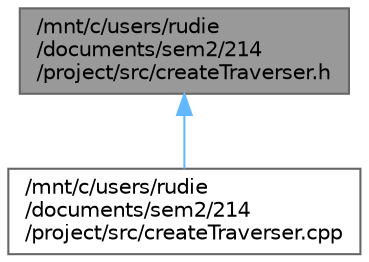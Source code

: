 digraph "/mnt/c/users/rudie/documents/sem2/214/project/src/createTraverser.h"
{
 // LATEX_PDF_SIZE
  bgcolor="transparent";
  edge [fontname=Helvetica,fontsize=10,labelfontname=Helvetica,labelfontsize=10];
  node [fontname=Helvetica,fontsize=10,shape=box,height=0.2,width=0.4];
  Node1 [id="Node000001",label="/mnt/c/users/rudie\l/documents/sem2/214\l/project/src/createTraverser.h",height=0.2,width=0.4,color="gray40", fillcolor="grey60", style="filled", fontcolor="black",tooltip="Header file for the CreateTraverser class."];
  Node1 -> Node2 [id="edge1_Node000001_Node000002",dir="back",color="steelblue1",style="solid",tooltip=" "];
  Node2 [id="Node000002",label="/mnt/c/users/rudie\l/documents/sem2/214\l/project/src/createTraverser.cpp",height=0.2,width=0.4,color="grey40", fillcolor="white", style="filled",URL="$createTraverser_8cpp.html",tooltip="Implementation of the CreateTraverser class for creating CityTraverser objects."];
}
